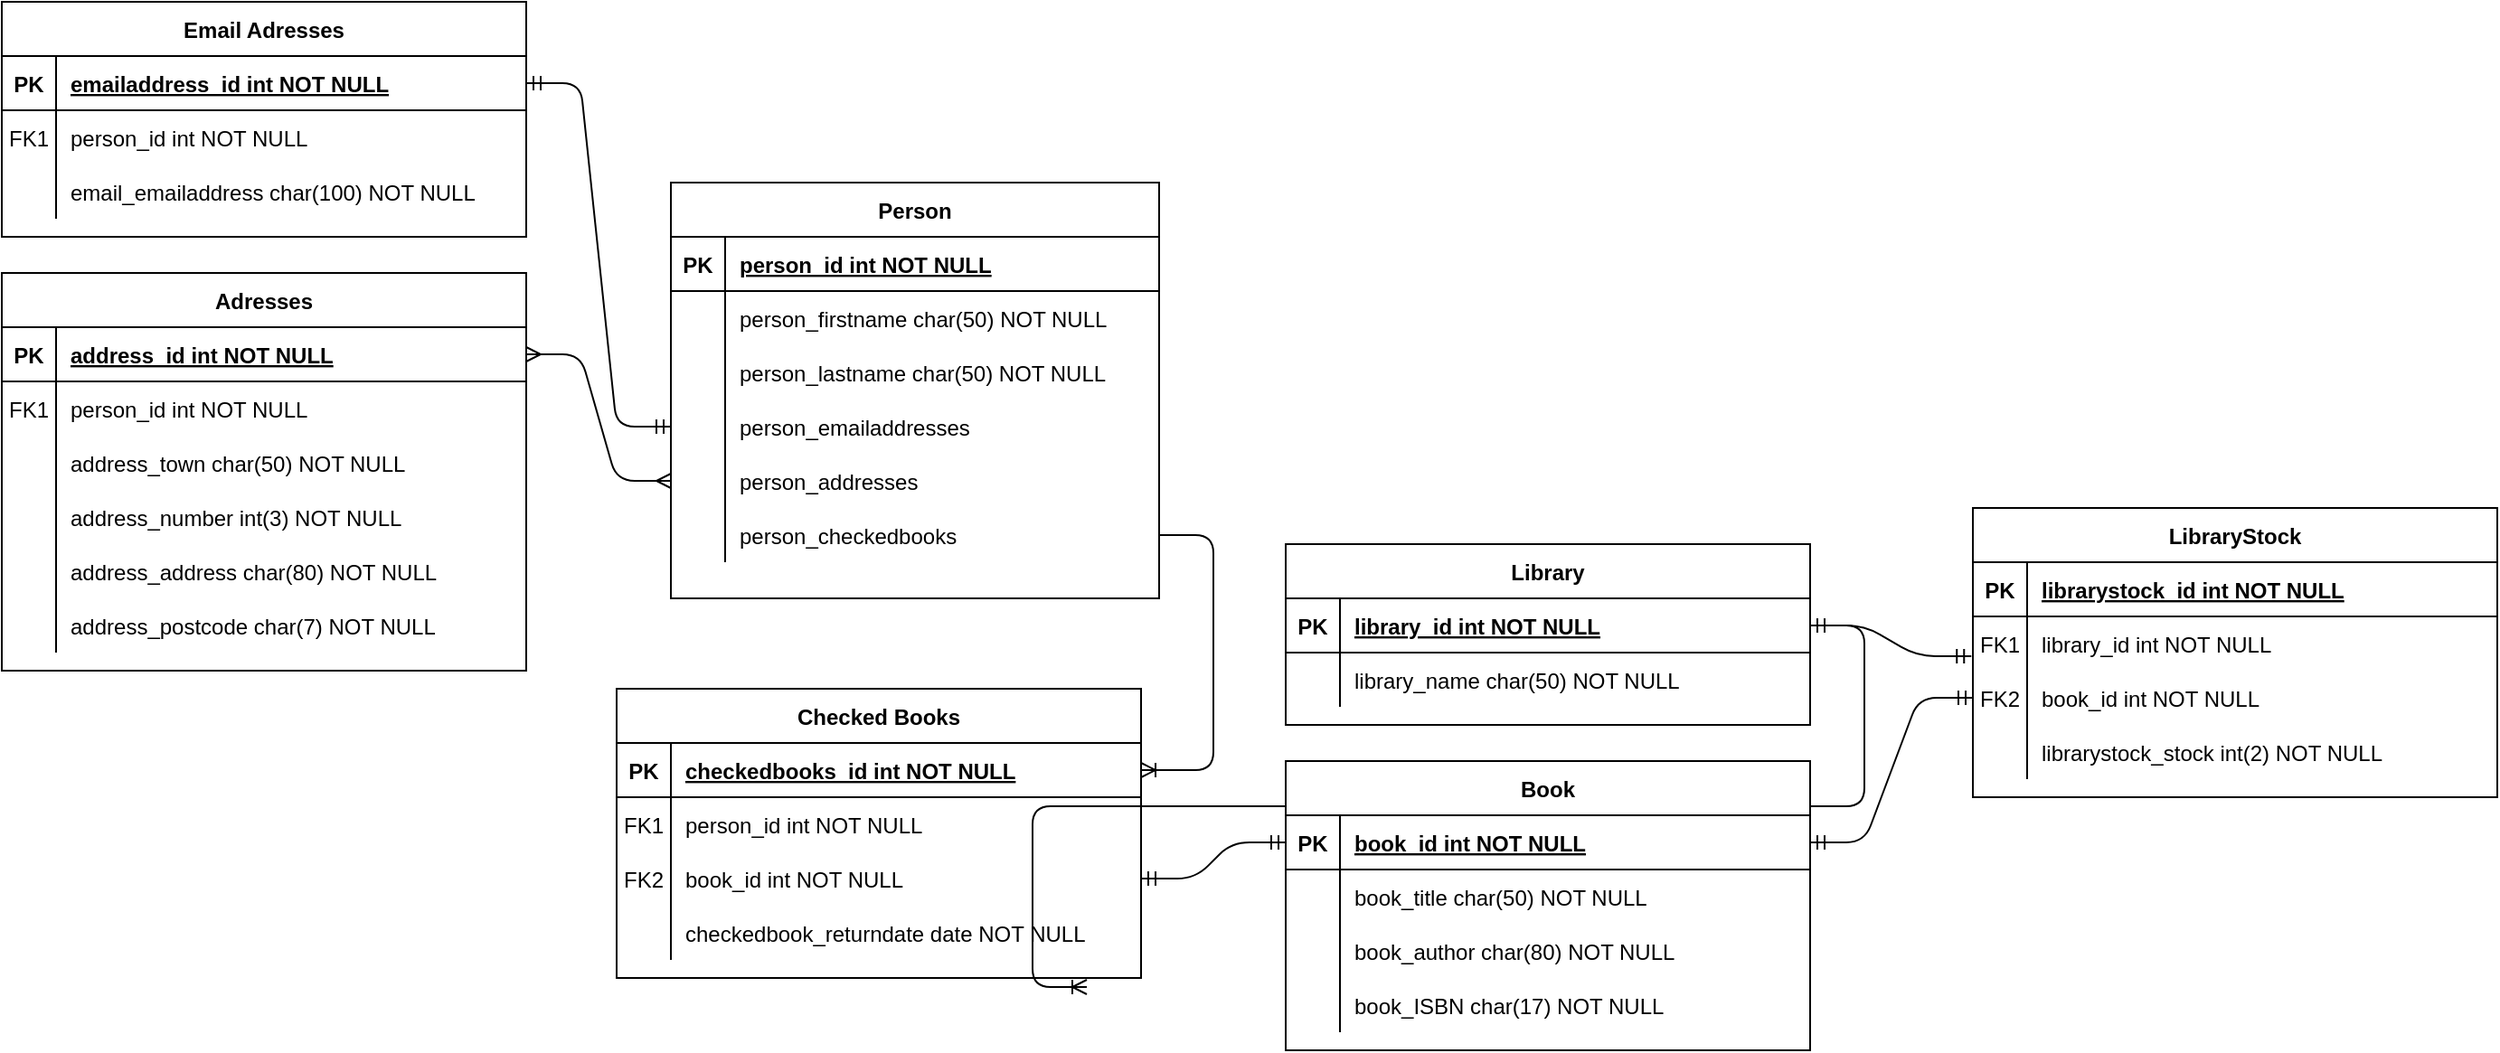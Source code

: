 <mxfile version="13.9.2" type="device"><diagram id="R2lEEEUBdFMjLlhIrx00" name="Page-1"><mxGraphModel dx="2272" dy="831" grid="1" gridSize="10" guides="1" tooltips="1" connect="1" arrows="1" fold="1" page="1" pageScale="1" pageWidth="850" pageHeight="1100" math="0" shadow="0" extFonts="Permanent Marker^https://fonts.googleapis.com/css?family=Permanent+Marker"><root><mxCell id="0"/><mxCell id="1" parent="0"/><mxCell id="V77MyFMNHA9s0y1RcNdX-109" value="" style="edgeStyle=entityRelationEdgeStyle;fontSize=12;html=1;endArrow=ERoneToMany;targetPerimeterSpacing=0;strokeWidth=1;jumpSize=6;rounded=1;sketch=0;exitX=1;exitY=0.5;exitDx=0;exitDy=0;" edge="1" parent="1" source="C-vyLk0tnHw3VtMMgP7b-3" target="V77MyFMNHA9s0y1RcNdX-91"><mxGeometry width="100" height="100" relative="1" as="geometry"><mxPoint x="410" y="270" as="sourcePoint"/><mxPoint x="350" y="565" as="targetPoint"/></mxGeometry></mxCell><mxCell id="C-vyLk0tnHw3VtMMgP7b-2" value="Library" style="shape=table;startSize=30;container=1;collapsible=1;childLayout=tableLayout;fixedRows=1;rowLines=0;fontStyle=1;align=center;resizeLast=1;" parent="1" vertex="1"><mxGeometry x="460" y="320" width="290" height="100" as="geometry"/></mxCell><mxCell id="C-vyLk0tnHw3VtMMgP7b-3" value="" style="shape=partialRectangle;collapsible=0;dropTarget=0;pointerEvents=0;fillColor=none;points=[[0,0.5],[1,0.5]];portConstraint=eastwest;top=0;left=0;right=0;bottom=1;" parent="C-vyLk0tnHw3VtMMgP7b-2" vertex="1"><mxGeometry y="30" width="290" height="30" as="geometry"/></mxCell><mxCell id="C-vyLk0tnHw3VtMMgP7b-4" value="PK" style="shape=partialRectangle;overflow=hidden;connectable=0;fillColor=none;top=0;left=0;bottom=0;right=0;fontStyle=1;" parent="C-vyLk0tnHw3VtMMgP7b-3" vertex="1"><mxGeometry width="30" height="30" as="geometry"/></mxCell><mxCell id="C-vyLk0tnHw3VtMMgP7b-5" value="library_id int NOT NULL " style="shape=partialRectangle;overflow=hidden;connectable=0;fillColor=none;top=0;left=0;bottom=0;right=0;align=left;spacingLeft=6;fontStyle=5;" parent="C-vyLk0tnHw3VtMMgP7b-3" vertex="1"><mxGeometry x="30" width="260" height="30" as="geometry"/></mxCell><mxCell id="C-vyLk0tnHw3VtMMgP7b-6" value="" style="shape=partialRectangle;collapsible=0;dropTarget=0;pointerEvents=0;fillColor=none;points=[[0,0.5],[1,0.5]];portConstraint=eastwest;top=0;left=0;right=0;bottom=0;" parent="C-vyLk0tnHw3VtMMgP7b-2" vertex="1"><mxGeometry y="60" width="290" height="30" as="geometry"/></mxCell><mxCell id="C-vyLk0tnHw3VtMMgP7b-7" value="" style="shape=partialRectangle;overflow=hidden;connectable=0;fillColor=none;top=0;left=0;bottom=0;right=0;" parent="C-vyLk0tnHw3VtMMgP7b-6" vertex="1"><mxGeometry width="30" height="30" as="geometry"/></mxCell><mxCell id="C-vyLk0tnHw3VtMMgP7b-8" value="library_name char(50) NOT NULL" style="shape=partialRectangle;overflow=hidden;connectable=0;fillColor=none;top=0;left=0;bottom=0;right=0;align=left;spacingLeft=6;" parent="C-vyLk0tnHw3VtMMgP7b-6" vertex="1"><mxGeometry x="30" width="260" height="30" as="geometry"/></mxCell><mxCell id="C-vyLk0tnHw3VtMMgP7b-13" value="Checked Books" style="shape=table;startSize=30;container=1;collapsible=1;childLayout=tableLayout;fixedRows=1;rowLines=0;fontStyle=1;align=center;resizeLast=1;" parent="1" vertex="1"><mxGeometry x="90" y="400" width="290" height="160" as="geometry"/></mxCell><mxCell id="C-vyLk0tnHw3VtMMgP7b-14" value="" style="shape=partialRectangle;collapsible=0;dropTarget=0;pointerEvents=0;fillColor=none;points=[[0,0.5],[1,0.5]];portConstraint=eastwest;top=0;left=0;right=0;bottom=1;" parent="C-vyLk0tnHw3VtMMgP7b-13" vertex="1"><mxGeometry y="30" width="290" height="30" as="geometry"/></mxCell><mxCell id="C-vyLk0tnHw3VtMMgP7b-15" value="PK" style="shape=partialRectangle;overflow=hidden;connectable=0;fillColor=none;top=0;left=0;bottom=0;right=0;fontStyle=1;" parent="C-vyLk0tnHw3VtMMgP7b-14" vertex="1"><mxGeometry width="30" height="30" as="geometry"/></mxCell><mxCell id="C-vyLk0tnHw3VtMMgP7b-16" value="checkedbooks_id int NOT NULL " style="shape=partialRectangle;overflow=hidden;connectable=0;fillColor=none;top=0;left=0;bottom=0;right=0;align=left;spacingLeft=6;fontStyle=5;" parent="C-vyLk0tnHw3VtMMgP7b-14" vertex="1"><mxGeometry x="30" width="260" height="30" as="geometry"/></mxCell><mxCell id="C-vyLk0tnHw3VtMMgP7b-17" value="" style="shape=partialRectangle;collapsible=0;dropTarget=0;pointerEvents=0;fillColor=none;points=[[0,0.5],[1,0.5]];portConstraint=eastwest;top=0;left=0;right=0;bottom=0;" parent="C-vyLk0tnHw3VtMMgP7b-13" vertex="1"><mxGeometry y="60" width="290" height="30" as="geometry"/></mxCell><mxCell id="C-vyLk0tnHw3VtMMgP7b-18" value="FK1" style="shape=partialRectangle;overflow=hidden;connectable=0;fillColor=none;top=0;left=0;bottom=0;right=0;" parent="C-vyLk0tnHw3VtMMgP7b-17" vertex="1"><mxGeometry width="30" height="30" as="geometry"/></mxCell><mxCell id="C-vyLk0tnHw3VtMMgP7b-19" value="person_id int NOT NULL" style="shape=partialRectangle;overflow=hidden;connectable=0;fillColor=none;top=0;left=0;bottom=0;right=0;align=left;spacingLeft=6;" parent="C-vyLk0tnHw3VtMMgP7b-17" vertex="1"><mxGeometry x="30" width="260" height="30" as="geometry"/></mxCell><mxCell id="V77MyFMNHA9s0y1RcNdX-110" style="shape=partialRectangle;collapsible=0;dropTarget=0;pointerEvents=0;fillColor=none;points=[[0,0.5],[1,0.5]];portConstraint=eastwest;top=0;left=0;right=0;bottom=0;" vertex="1" parent="C-vyLk0tnHw3VtMMgP7b-13"><mxGeometry y="90" width="290" height="30" as="geometry"/></mxCell><mxCell id="V77MyFMNHA9s0y1RcNdX-111" value="FK2" style="shape=partialRectangle;overflow=hidden;connectable=0;fillColor=none;top=0;left=0;bottom=0;right=0;" vertex="1" parent="V77MyFMNHA9s0y1RcNdX-110"><mxGeometry width="30" height="30" as="geometry"/></mxCell><mxCell id="V77MyFMNHA9s0y1RcNdX-112" value="book_id int NOT NULL" style="shape=partialRectangle;overflow=hidden;connectable=0;fillColor=none;top=0;left=0;bottom=0;right=0;align=left;spacingLeft=6;" vertex="1" parent="V77MyFMNHA9s0y1RcNdX-110"><mxGeometry x="30" width="260" height="30" as="geometry"/></mxCell><mxCell id="V77MyFMNHA9s0y1RcNdX-113" style="shape=partialRectangle;collapsible=0;dropTarget=0;pointerEvents=0;fillColor=none;points=[[0,0.5],[1,0.5]];portConstraint=eastwest;top=0;left=0;right=0;bottom=0;" vertex="1" parent="C-vyLk0tnHw3VtMMgP7b-13"><mxGeometry y="120" width="290" height="30" as="geometry"/></mxCell><mxCell id="V77MyFMNHA9s0y1RcNdX-114" style="shape=partialRectangle;overflow=hidden;connectable=0;fillColor=none;top=0;left=0;bottom=0;right=0;" vertex="1" parent="V77MyFMNHA9s0y1RcNdX-113"><mxGeometry width="30" height="30" as="geometry"/></mxCell><mxCell id="V77MyFMNHA9s0y1RcNdX-115" value="checkedbook_returndate date NOT NULL" style="shape=partialRectangle;overflow=hidden;connectable=0;fillColor=none;top=0;left=0;bottom=0;right=0;align=left;spacingLeft=6;" vertex="1" parent="V77MyFMNHA9s0y1RcNdX-113"><mxGeometry x="30" width="260" height="30" as="geometry"/></mxCell><mxCell id="C-vyLk0tnHw3VtMMgP7b-23" value="Person" style="shape=table;startSize=30;container=1;collapsible=1;childLayout=tableLayout;fixedRows=1;rowLines=0;fontStyle=1;align=center;resizeLast=1;" parent="1" vertex="1"><mxGeometry x="120" y="120" width="270" height="230" as="geometry"/></mxCell><mxCell id="C-vyLk0tnHw3VtMMgP7b-24" value="" style="shape=partialRectangle;collapsible=0;dropTarget=0;pointerEvents=0;fillColor=none;points=[[0,0.5],[1,0.5]];portConstraint=eastwest;top=0;left=0;right=0;bottom=1;" parent="C-vyLk0tnHw3VtMMgP7b-23" vertex="1"><mxGeometry y="30" width="270" height="30" as="geometry"/></mxCell><mxCell id="C-vyLk0tnHw3VtMMgP7b-25" value="PK" style="shape=partialRectangle;overflow=hidden;connectable=0;fillColor=none;top=0;left=0;bottom=0;right=0;fontStyle=1;" parent="C-vyLk0tnHw3VtMMgP7b-24" vertex="1"><mxGeometry width="30" height="30" as="geometry"/></mxCell><mxCell id="C-vyLk0tnHw3VtMMgP7b-26" value="person_id int NOT NULL " style="shape=partialRectangle;overflow=hidden;connectable=0;fillColor=none;top=0;left=0;bottom=0;right=0;align=left;spacingLeft=6;fontStyle=5;" parent="C-vyLk0tnHw3VtMMgP7b-24" vertex="1"><mxGeometry x="30" width="240" height="30" as="geometry"/></mxCell><mxCell id="C-vyLk0tnHw3VtMMgP7b-27" value="" style="shape=partialRectangle;collapsible=0;dropTarget=0;pointerEvents=0;fillColor=none;points=[[0,0.5],[1,0.5]];portConstraint=eastwest;top=0;left=0;right=0;bottom=0;" parent="C-vyLk0tnHw3VtMMgP7b-23" vertex="1"><mxGeometry y="60" width="270" height="30" as="geometry"/></mxCell><mxCell id="C-vyLk0tnHw3VtMMgP7b-28" value="" style="shape=partialRectangle;overflow=hidden;connectable=0;fillColor=none;top=0;left=0;bottom=0;right=0;" parent="C-vyLk0tnHw3VtMMgP7b-27" vertex="1"><mxGeometry width="30" height="30" as="geometry"/></mxCell><mxCell id="C-vyLk0tnHw3VtMMgP7b-29" value="person_firstname char(50) NOT NULL" style="shape=partialRectangle;overflow=hidden;connectable=0;fillColor=none;top=0;left=0;bottom=0;right=0;align=left;spacingLeft=6;" parent="C-vyLk0tnHw3VtMMgP7b-27" vertex="1"><mxGeometry x="30" width="240" height="30" as="geometry"/></mxCell><mxCell id="V77MyFMNHA9s0y1RcNdX-26" style="shape=partialRectangle;collapsible=0;dropTarget=0;pointerEvents=0;fillColor=none;points=[[0,0.5],[1,0.5]];portConstraint=eastwest;top=0;left=0;right=0;bottom=0;" vertex="1" parent="C-vyLk0tnHw3VtMMgP7b-23"><mxGeometry y="90" width="270" height="30" as="geometry"/></mxCell><mxCell id="V77MyFMNHA9s0y1RcNdX-27" style="shape=partialRectangle;overflow=hidden;connectable=0;fillColor=none;top=0;left=0;bottom=0;right=0;" vertex="1" parent="V77MyFMNHA9s0y1RcNdX-26"><mxGeometry width="30" height="30" as="geometry"/></mxCell><mxCell id="V77MyFMNHA9s0y1RcNdX-28" value="person_lastname char(50) NOT NULL" style="shape=partialRectangle;overflow=hidden;connectable=0;fillColor=none;top=0;left=0;bottom=0;right=0;align=left;spacingLeft=6;" vertex="1" parent="V77MyFMNHA9s0y1RcNdX-26"><mxGeometry x="30" width="240" height="30" as="geometry"/></mxCell><mxCell id="V77MyFMNHA9s0y1RcNdX-29" style="shape=partialRectangle;collapsible=0;dropTarget=0;pointerEvents=0;fillColor=none;points=[[0,0.5],[1,0.5]];portConstraint=eastwest;top=0;left=0;right=0;bottom=0;" vertex="1" parent="C-vyLk0tnHw3VtMMgP7b-23"><mxGeometry y="120" width="270" height="30" as="geometry"/></mxCell><mxCell id="V77MyFMNHA9s0y1RcNdX-30" value="" style="shape=partialRectangle;overflow=hidden;connectable=0;fillColor=none;top=0;left=0;bottom=0;right=0;" vertex="1" parent="V77MyFMNHA9s0y1RcNdX-29"><mxGeometry width="30" height="30" as="geometry"/></mxCell><mxCell id="V77MyFMNHA9s0y1RcNdX-31" value="person_emailaddresses" style="shape=partialRectangle;overflow=hidden;connectable=0;fillColor=none;top=0;left=0;bottom=0;right=0;align=left;spacingLeft=6;" vertex="1" parent="V77MyFMNHA9s0y1RcNdX-29"><mxGeometry x="30" width="240" height="30" as="geometry"/></mxCell><mxCell id="V77MyFMNHA9s0y1RcNdX-32" style="shape=partialRectangle;collapsible=0;dropTarget=0;pointerEvents=0;fillColor=none;points=[[0,0.5],[1,0.5]];portConstraint=eastwest;top=0;left=0;right=0;bottom=0;" vertex="1" parent="C-vyLk0tnHw3VtMMgP7b-23"><mxGeometry y="150" width="270" height="30" as="geometry"/></mxCell><mxCell id="V77MyFMNHA9s0y1RcNdX-33" value="" style="shape=partialRectangle;overflow=hidden;connectable=0;fillColor=none;top=0;left=0;bottom=0;right=0;" vertex="1" parent="V77MyFMNHA9s0y1RcNdX-32"><mxGeometry width="30" height="30" as="geometry"/></mxCell><mxCell id="V77MyFMNHA9s0y1RcNdX-34" value="person_addresses" style="shape=partialRectangle;overflow=hidden;connectable=0;fillColor=none;top=0;left=0;bottom=0;right=0;align=left;spacingLeft=6;" vertex="1" parent="V77MyFMNHA9s0y1RcNdX-32"><mxGeometry x="30" width="240" height="30" as="geometry"/></mxCell><mxCell id="V77MyFMNHA9s0y1RcNdX-35" style="shape=partialRectangle;collapsible=0;dropTarget=0;pointerEvents=0;fillColor=none;points=[[0,0.5],[1,0.5]];portConstraint=eastwest;top=0;left=0;right=0;bottom=0;" vertex="1" parent="C-vyLk0tnHw3VtMMgP7b-23"><mxGeometry y="180" width="270" height="30" as="geometry"/></mxCell><mxCell id="V77MyFMNHA9s0y1RcNdX-36" value="" style="shape=partialRectangle;overflow=hidden;connectable=0;fillColor=none;top=0;left=0;bottom=0;right=0;" vertex="1" parent="V77MyFMNHA9s0y1RcNdX-35"><mxGeometry width="30" height="30" as="geometry"/></mxCell><mxCell id="V77MyFMNHA9s0y1RcNdX-37" value="person_checkedbooks" style="shape=partialRectangle;overflow=hidden;connectable=0;fillColor=none;top=0;left=0;bottom=0;right=0;align=left;spacingLeft=6;" vertex="1" parent="V77MyFMNHA9s0y1RcNdX-35"><mxGeometry x="30" width="240" height="30" as="geometry"/></mxCell><mxCell id="V77MyFMNHA9s0y1RcNdX-38" value="Email Adresses" style="shape=table;startSize=30;container=1;collapsible=1;childLayout=tableLayout;fixedRows=1;rowLines=0;fontStyle=1;align=center;resizeLast=1;" vertex="1" parent="1"><mxGeometry x="-250" y="20" width="290" height="130" as="geometry"/></mxCell><mxCell id="V77MyFMNHA9s0y1RcNdX-39" value="" style="shape=partialRectangle;collapsible=0;dropTarget=0;pointerEvents=0;fillColor=none;points=[[0,0.5],[1,0.5]];portConstraint=eastwest;top=0;left=0;right=0;bottom=1;" vertex="1" parent="V77MyFMNHA9s0y1RcNdX-38"><mxGeometry y="30" width="290" height="30" as="geometry"/></mxCell><mxCell id="V77MyFMNHA9s0y1RcNdX-40" value="PK" style="shape=partialRectangle;overflow=hidden;connectable=0;fillColor=none;top=0;left=0;bottom=0;right=0;fontStyle=1;" vertex="1" parent="V77MyFMNHA9s0y1RcNdX-39"><mxGeometry width="30" height="30" as="geometry"/></mxCell><mxCell id="V77MyFMNHA9s0y1RcNdX-41" value="emailaddress_id int NOT NULL" style="shape=partialRectangle;overflow=hidden;connectable=0;fillColor=none;top=0;left=0;bottom=0;right=0;align=left;spacingLeft=6;fontStyle=5;" vertex="1" parent="V77MyFMNHA9s0y1RcNdX-39"><mxGeometry x="30" width="260" height="30" as="geometry"/></mxCell><mxCell id="V77MyFMNHA9s0y1RcNdX-42" value="" style="shape=partialRectangle;collapsible=0;dropTarget=0;pointerEvents=0;fillColor=none;points=[[0,0.5],[1,0.5]];portConstraint=eastwest;top=0;left=0;right=0;bottom=0;" vertex="1" parent="V77MyFMNHA9s0y1RcNdX-38"><mxGeometry y="60" width="290" height="30" as="geometry"/></mxCell><mxCell id="V77MyFMNHA9s0y1RcNdX-43" value="FK1" style="shape=partialRectangle;overflow=hidden;connectable=0;fillColor=none;top=0;left=0;bottom=0;right=0;" vertex="1" parent="V77MyFMNHA9s0y1RcNdX-42"><mxGeometry width="30" height="30" as="geometry"/></mxCell><mxCell id="V77MyFMNHA9s0y1RcNdX-44" value="person_id int NOT NULL" style="shape=partialRectangle;overflow=hidden;connectable=0;fillColor=none;top=0;left=0;bottom=0;right=0;align=left;spacingLeft=6;" vertex="1" parent="V77MyFMNHA9s0y1RcNdX-42"><mxGeometry x="30" width="260" height="30" as="geometry"/></mxCell><mxCell id="V77MyFMNHA9s0y1RcNdX-45" value="" style="shape=partialRectangle;collapsible=0;dropTarget=0;pointerEvents=0;fillColor=none;points=[[0,0.5],[1,0.5]];portConstraint=eastwest;top=0;left=0;right=0;bottom=0;" vertex="1" parent="V77MyFMNHA9s0y1RcNdX-38"><mxGeometry y="90" width="290" height="30" as="geometry"/></mxCell><mxCell id="V77MyFMNHA9s0y1RcNdX-46" value="" style="shape=partialRectangle;overflow=hidden;connectable=0;fillColor=none;top=0;left=0;bottom=0;right=0;" vertex="1" parent="V77MyFMNHA9s0y1RcNdX-45"><mxGeometry width="30" height="30" as="geometry"/></mxCell><mxCell id="V77MyFMNHA9s0y1RcNdX-47" value="email_emailaddress char(100) NOT NULL" style="shape=partialRectangle;overflow=hidden;connectable=0;fillColor=none;top=0;left=0;bottom=0;right=0;align=left;spacingLeft=6;" vertex="1" parent="V77MyFMNHA9s0y1RcNdX-45"><mxGeometry x="30" width="260" height="30" as="geometry"/></mxCell><mxCell id="V77MyFMNHA9s0y1RcNdX-54" value="Adresses" style="shape=table;startSize=30;container=1;collapsible=1;childLayout=tableLayout;fixedRows=1;rowLines=0;fontStyle=1;align=center;resizeLast=1;" vertex="1" parent="1"><mxGeometry x="-250" y="170" width="290" height="220" as="geometry"/></mxCell><mxCell id="V77MyFMNHA9s0y1RcNdX-55" value="" style="shape=partialRectangle;collapsible=0;dropTarget=0;pointerEvents=0;fillColor=none;points=[[0,0.5],[1,0.5]];portConstraint=eastwest;top=0;left=0;right=0;bottom=1;" vertex="1" parent="V77MyFMNHA9s0y1RcNdX-54"><mxGeometry y="30" width="290" height="30" as="geometry"/></mxCell><mxCell id="V77MyFMNHA9s0y1RcNdX-56" value="PK" style="shape=partialRectangle;overflow=hidden;connectable=0;fillColor=none;top=0;left=0;bottom=0;right=0;fontStyle=1;" vertex="1" parent="V77MyFMNHA9s0y1RcNdX-55"><mxGeometry width="30" height="30" as="geometry"/></mxCell><mxCell id="V77MyFMNHA9s0y1RcNdX-57" value="address_id int NOT NULL" style="shape=partialRectangle;overflow=hidden;connectable=0;fillColor=none;top=0;left=0;bottom=0;right=0;align=left;spacingLeft=6;fontStyle=5;" vertex="1" parent="V77MyFMNHA9s0y1RcNdX-55"><mxGeometry x="30" width="260" height="30" as="geometry"/></mxCell><mxCell id="V77MyFMNHA9s0y1RcNdX-58" value="" style="shape=partialRectangle;collapsible=0;dropTarget=0;pointerEvents=0;fillColor=none;points=[[0,0.5],[1,0.5]];portConstraint=eastwest;top=0;left=0;right=0;bottom=0;" vertex="1" parent="V77MyFMNHA9s0y1RcNdX-54"><mxGeometry y="60" width="290" height="30" as="geometry"/></mxCell><mxCell id="V77MyFMNHA9s0y1RcNdX-59" value="FK1" style="shape=partialRectangle;overflow=hidden;connectable=0;fillColor=none;top=0;left=0;bottom=0;right=0;" vertex="1" parent="V77MyFMNHA9s0y1RcNdX-58"><mxGeometry width="30" height="30" as="geometry"/></mxCell><mxCell id="V77MyFMNHA9s0y1RcNdX-60" value="person_id int NOT NULL" style="shape=partialRectangle;overflow=hidden;connectable=0;fillColor=none;top=0;left=0;bottom=0;right=0;align=left;spacingLeft=6;" vertex="1" parent="V77MyFMNHA9s0y1RcNdX-58"><mxGeometry x="30" width="260" height="30" as="geometry"/></mxCell><mxCell id="V77MyFMNHA9s0y1RcNdX-61" value="" style="shape=partialRectangle;collapsible=0;dropTarget=0;pointerEvents=0;fillColor=none;points=[[0,0.5],[1,0.5]];portConstraint=eastwest;top=0;left=0;right=0;bottom=0;" vertex="1" parent="V77MyFMNHA9s0y1RcNdX-54"><mxGeometry y="90" width="290" height="30" as="geometry"/></mxCell><mxCell id="V77MyFMNHA9s0y1RcNdX-62" value="" style="shape=partialRectangle;overflow=hidden;connectable=0;fillColor=none;top=0;left=0;bottom=0;right=0;" vertex="1" parent="V77MyFMNHA9s0y1RcNdX-61"><mxGeometry width="30" height="30" as="geometry"/></mxCell><mxCell id="V77MyFMNHA9s0y1RcNdX-63" value="address_town char(50) NOT NULL" style="shape=partialRectangle;overflow=hidden;connectable=0;fillColor=none;top=0;left=0;bottom=0;right=0;align=left;spacingLeft=6;" vertex="1" parent="V77MyFMNHA9s0y1RcNdX-61"><mxGeometry x="30" width="260" height="30" as="geometry"/></mxCell><mxCell id="V77MyFMNHA9s0y1RcNdX-64" style="shape=partialRectangle;collapsible=0;dropTarget=0;pointerEvents=0;fillColor=none;points=[[0,0.5],[1,0.5]];portConstraint=eastwest;top=0;left=0;right=0;bottom=0;" vertex="1" parent="V77MyFMNHA9s0y1RcNdX-54"><mxGeometry y="120" width="290" height="30" as="geometry"/></mxCell><mxCell id="V77MyFMNHA9s0y1RcNdX-65" style="shape=partialRectangle;overflow=hidden;connectable=0;fillColor=none;top=0;left=0;bottom=0;right=0;" vertex="1" parent="V77MyFMNHA9s0y1RcNdX-64"><mxGeometry width="30" height="30" as="geometry"/></mxCell><mxCell id="V77MyFMNHA9s0y1RcNdX-66" value="address_number int(3) NOT NULL" style="shape=partialRectangle;overflow=hidden;connectable=0;fillColor=none;top=0;left=0;bottom=0;right=0;align=left;spacingLeft=6;" vertex="1" parent="V77MyFMNHA9s0y1RcNdX-64"><mxGeometry x="30" width="260" height="30" as="geometry"/></mxCell><mxCell id="V77MyFMNHA9s0y1RcNdX-67" style="shape=partialRectangle;collapsible=0;dropTarget=0;pointerEvents=0;fillColor=none;points=[[0,0.5],[1,0.5]];portConstraint=eastwest;top=0;left=0;right=0;bottom=0;" vertex="1" parent="V77MyFMNHA9s0y1RcNdX-54"><mxGeometry y="150" width="290" height="30" as="geometry"/></mxCell><mxCell id="V77MyFMNHA9s0y1RcNdX-68" style="shape=partialRectangle;overflow=hidden;connectable=0;fillColor=none;top=0;left=0;bottom=0;right=0;" vertex="1" parent="V77MyFMNHA9s0y1RcNdX-67"><mxGeometry width="30" height="30" as="geometry"/></mxCell><mxCell id="V77MyFMNHA9s0y1RcNdX-69" value="address_address char(80) NOT NULL" style="shape=partialRectangle;overflow=hidden;connectable=0;fillColor=none;top=0;left=0;bottom=0;right=0;align=left;spacingLeft=6;" vertex="1" parent="V77MyFMNHA9s0y1RcNdX-67"><mxGeometry x="30" width="260" height="30" as="geometry"/></mxCell><mxCell id="V77MyFMNHA9s0y1RcNdX-70" style="shape=partialRectangle;collapsible=0;dropTarget=0;pointerEvents=0;fillColor=none;points=[[0,0.5],[1,0.5]];portConstraint=eastwest;top=0;left=0;right=0;bottom=0;" vertex="1" parent="V77MyFMNHA9s0y1RcNdX-54"><mxGeometry y="180" width="290" height="30" as="geometry"/></mxCell><mxCell id="V77MyFMNHA9s0y1RcNdX-71" style="shape=partialRectangle;overflow=hidden;connectable=0;fillColor=none;top=0;left=0;bottom=0;right=0;" vertex="1" parent="V77MyFMNHA9s0y1RcNdX-70"><mxGeometry width="30" height="30" as="geometry"/></mxCell><mxCell id="V77MyFMNHA9s0y1RcNdX-72" value="address_postcode char(7) NOT NULL" style="shape=partialRectangle;overflow=hidden;connectable=0;fillColor=none;top=0;left=0;bottom=0;right=0;align=left;spacingLeft=6;" vertex="1" parent="V77MyFMNHA9s0y1RcNdX-70"><mxGeometry x="30" width="260" height="30" as="geometry"/></mxCell><mxCell id="V77MyFMNHA9s0y1RcNdX-84" value="" style="edgeStyle=entityRelationEdgeStyle;fontSize=12;html=1;endArrow=ERoneToMany;" edge="1" parent="1" source="V77MyFMNHA9s0y1RcNdX-35" target="C-vyLk0tnHw3VtMMgP7b-14"><mxGeometry width="100" height="100" relative="1" as="geometry"><mxPoint x="90" y="470" as="sourcePoint"/><mxPoint x="380" y="445" as="targetPoint"/></mxGeometry></mxCell><mxCell id="V77MyFMNHA9s0y1RcNdX-85" value="" style="edgeStyle=entityRelationEdgeStyle;fontSize=12;html=1;endArrow=ERmandOne;startArrow=ERmandOne;entryX=0;entryY=0.5;entryDx=0;entryDy=0;exitX=1;exitY=0.5;exitDx=0;exitDy=0;" edge="1" parent="1" source="V77MyFMNHA9s0y1RcNdX-39" target="V77MyFMNHA9s0y1RcNdX-29"><mxGeometry width="100" height="100" relative="1" as="geometry"><mxPoint x="90" y="440" as="sourcePoint"/><mxPoint x="190" y="340" as="targetPoint"/></mxGeometry></mxCell><mxCell id="V77MyFMNHA9s0y1RcNdX-86" value="" style="edgeStyle=entityRelationEdgeStyle;fontSize=12;html=1;endArrow=ERmany;startArrow=ERmany;entryX=0;entryY=0.5;entryDx=0;entryDy=0;exitX=1;exitY=0.5;exitDx=0;exitDy=0;" edge="1" parent="1" source="V77MyFMNHA9s0y1RcNdX-55" target="V77MyFMNHA9s0y1RcNdX-32"><mxGeometry width="100" height="100" relative="1" as="geometry"><mxPoint x="90" y="440" as="sourcePoint"/><mxPoint x="190" y="340" as="targetPoint"/></mxGeometry></mxCell><mxCell id="V77MyFMNHA9s0y1RcNdX-116" value="" style="edgeStyle=entityRelationEdgeStyle;fontSize=12;html=1;endArrow=ERmandOne;startArrow=ERmandOne;strokeWidth=1;entryX=0;entryY=0.5;entryDx=0;entryDy=0;exitX=1;exitY=0.5;exitDx=0;exitDy=0;" edge="1" parent="1" source="V77MyFMNHA9s0y1RcNdX-110" target="V77MyFMNHA9s0y1RcNdX-142"><mxGeometry width="100" height="100" relative="1" as="geometry"><mxPoint x="260" y="460" as="sourcePoint"/><mxPoint x="470" y="475" as="targetPoint"/></mxGeometry></mxCell><mxCell id="V77MyFMNHA9s0y1RcNdX-117" value="LibraryStock" style="shape=table;startSize=30;container=1;collapsible=1;childLayout=tableLayout;fixedRows=1;rowLines=0;fontStyle=1;align=center;resizeLast=1;" vertex="1" parent="1"><mxGeometry x="840" y="300" width="290" height="160" as="geometry"/></mxCell><mxCell id="V77MyFMNHA9s0y1RcNdX-118" value="" style="shape=partialRectangle;collapsible=0;dropTarget=0;pointerEvents=0;fillColor=none;points=[[0,0.5],[1,0.5]];portConstraint=eastwest;top=0;left=0;right=0;bottom=1;" vertex="1" parent="V77MyFMNHA9s0y1RcNdX-117"><mxGeometry y="30" width="290" height="30" as="geometry"/></mxCell><mxCell id="V77MyFMNHA9s0y1RcNdX-119" value="PK" style="shape=partialRectangle;overflow=hidden;connectable=0;fillColor=none;top=0;left=0;bottom=0;right=0;fontStyle=1;" vertex="1" parent="V77MyFMNHA9s0y1RcNdX-118"><mxGeometry width="30" height="30" as="geometry"/></mxCell><mxCell id="V77MyFMNHA9s0y1RcNdX-120" value="librarystock_id int NOT NULL " style="shape=partialRectangle;overflow=hidden;connectable=0;fillColor=none;top=0;left=0;bottom=0;right=0;align=left;spacingLeft=6;fontStyle=5;" vertex="1" parent="V77MyFMNHA9s0y1RcNdX-118"><mxGeometry x="30" width="260" height="30" as="geometry"/></mxCell><mxCell id="V77MyFMNHA9s0y1RcNdX-121" value="" style="shape=partialRectangle;collapsible=0;dropTarget=0;pointerEvents=0;fillColor=none;points=[[0,0.5],[1,0.5]];portConstraint=eastwest;top=0;left=0;right=0;bottom=0;" vertex="1" parent="V77MyFMNHA9s0y1RcNdX-117"><mxGeometry y="60" width="290" height="30" as="geometry"/></mxCell><mxCell id="V77MyFMNHA9s0y1RcNdX-122" value="FK1" style="shape=partialRectangle;overflow=hidden;connectable=0;fillColor=none;top=0;left=0;bottom=0;right=0;" vertex="1" parent="V77MyFMNHA9s0y1RcNdX-121"><mxGeometry width="30" height="30" as="geometry"/></mxCell><mxCell id="V77MyFMNHA9s0y1RcNdX-123" value="library_id int NOT NULL" style="shape=partialRectangle;overflow=hidden;connectable=0;fillColor=none;top=0;left=0;bottom=0;right=0;align=left;spacingLeft=6;" vertex="1" parent="V77MyFMNHA9s0y1RcNdX-121"><mxGeometry x="30" width="260" height="30" as="geometry"/></mxCell><mxCell id="V77MyFMNHA9s0y1RcNdX-124" value="" style="shape=partialRectangle;collapsible=0;dropTarget=0;pointerEvents=0;fillColor=none;points=[[0,0.5],[1,0.5]];portConstraint=eastwest;top=0;left=0;right=0;bottom=0;" vertex="1" parent="V77MyFMNHA9s0y1RcNdX-117"><mxGeometry y="90" width="290" height="30" as="geometry"/></mxCell><mxCell id="V77MyFMNHA9s0y1RcNdX-125" value="FK2" style="shape=partialRectangle;overflow=hidden;connectable=0;fillColor=none;top=0;left=0;bottom=0;right=0;" vertex="1" parent="V77MyFMNHA9s0y1RcNdX-124"><mxGeometry width="30" height="30" as="geometry"/></mxCell><mxCell id="V77MyFMNHA9s0y1RcNdX-126" value="book_id int NOT NULL" style="shape=partialRectangle;overflow=hidden;connectable=0;fillColor=none;top=0;left=0;bottom=0;right=0;align=left;spacingLeft=6;" vertex="1" parent="V77MyFMNHA9s0y1RcNdX-124"><mxGeometry x="30" width="260" height="30" as="geometry"/></mxCell><mxCell id="V77MyFMNHA9s0y1RcNdX-127" style="shape=partialRectangle;collapsible=0;dropTarget=0;pointerEvents=0;fillColor=none;points=[[0,0.5],[1,0.5]];portConstraint=eastwest;top=0;left=0;right=0;bottom=0;" vertex="1" parent="V77MyFMNHA9s0y1RcNdX-117"><mxGeometry y="120" width="290" height="30" as="geometry"/></mxCell><mxCell id="V77MyFMNHA9s0y1RcNdX-128" style="shape=partialRectangle;overflow=hidden;connectable=0;fillColor=none;top=0;left=0;bottom=0;right=0;" vertex="1" parent="V77MyFMNHA9s0y1RcNdX-127"><mxGeometry width="30" height="30" as="geometry"/></mxCell><mxCell id="V77MyFMNHA9s0y1RcNdX-129" value="librarystock_stock int(2) NOT NULL" style="shape=partialRectangle;overflow=hidden;connectable=0;fillColor=none;top=0;left=0;bottom=0;right=0;align=left;spacingLeft=6;" vertex="1" parent="V77MyFMNHA9s0y1RcNdX-127"><mxGeometry x="30" width="260" height="30" as="geometry"/></mxCell><mxCell id="V77MyFMNHA9s0y1RcNdX-130" value="" style="edgeStyle=entityRelationEdgeStyle;fontSize=12;html=1;endArrow=ERmandOne;startArrow=ERmandOne;strokeWidth=1;entryX=1;entryY=0.5;entryDx=0;entryDy=0;exitX=0;exitY=0.5;exitDx=0;exitDy=0;" edge="1" parent="1" source="V77MyFMNHA9s0y1RcNdX-124" target="V77MyFMNHA9s0y1RcNdX-142"><mxGeometry width="100" height="100" relative="1" as="geometry"><mxPoint x="260" y="460" as="sourcePoint"/><mxPoint x="760" y="475" as="targetPoint"/></mxGeometry></mxCell><mxCell id="V77MyFMNHA9s0y1RcNdX-131" value="" style="edgeStyle=entityRelationEdgeStyle;fontSize=12;html=1;endArrow=ERmandOne;startArrow=ERmandOne;strokeWidth=1;entryX=-0.003;entryY=0.733;entryDx=0;entryDy=0;exitX=1;exitY=0.5;exitDx=0;exitDy=0;entryPerimeter=0;" edge="1" parent="1" source="C-vyLk0tnHw3VtMMgP7b-3" target="V77MyFMNHA9s0y1RcNdX-121"><mxGeometry width="100" height="100" relative="1" as="geometry"><mxPoint x="260" y="460" as="sourcePoint"/><mxPoint x="360" y="360" as="targetPoint"/></mxGeometry></mxCell><mxCell id="V77MyFMNHA9s0y1RcNdX-141" value="Book" style="shape=table;startSize=30;container=1;collapsible=1;childLayout=tableLayout;fixedRows=1;rowLines=0;fontStyle=1;align=center;resizeLast=1;" vertex="1" parent="1"><mxGeometry x="460" y="440" width="290" height="160" as="geometry"/></mxCell><mxCell id="V77MyFMNHA9s0y1RcNdX-142" value="" style="shape=partialRectangle;collapsible=0;dropTarget=0;pointerEvents=0;fillColor=none;points=[[0,0.5],[1,0.5]];portConstraint=eastwest;top=0;left=0;right=0;bottom=1;" vertex="1" parent="V77MyFMNHA9s0y1RcNdX-141"><mxGeometry y="30" width="290" height="30" as="geometry"/></mxCell><mxCell id="V77MyFMNHA9s0y1RcNdX-143" value="PK" style="shape=partialRectangle;overflow=hidden;connectable=0;fillColor=none;top=0;left=0;bottom=0;right=0;fontStyle=1;" vertex="1" parent="V77MyFMNHA9s0y1RcNdX-142"><mxGeometry width="30" height="30" as="geometry"/></mxCell><mxCell id="V77MyFMNHA9s0y1RcNdX-144" value="book_id int NOT NULL " style="shape=partialRectangle;overflow=hidden;connectable=0;fillColor=none;top=0;left=0;bottom=0;right=0;align=left;spacingLeft=6;fontStyle=5;" vertex="1" parent="V77MyFMNHA9s0y1RcNdX-142"><mxGeometry x="30" width="260" height="30" as="geometry"/></mxCell><mxCell id="V77MyFMNHA9s0y1RcNdX-145" value="" style="shape=partialRectangle;collapsible=0;dropTarget=0;pointerEvents=0;fillColor=none;points=[[0,0.5],[1,0.5]];portConstraint=eastwest;top=0;left=0;right=0;bottom=0;" vertex="1" parent="V77MyFMNHA9s0y1RcNdX-141"><mxGeometry y="60" width="290" height="30" as="geometry"/></mxCell><mxCell id="V77MyFMNHA9s0y1RcNdX-146" value="" style="shape=partialRectangle;overflow=hidden;connectable=0;fillColor=none;top=0;left=0;bottom=0;right=0;" vertex="1" parent="V77MyFMNHA9s0y1RcNdX-145"><mxGeometry width="30" height="30" as="geometry"/></mxCell><mxCell id="V77MyFMNHA9s0y1RcNdX-147" value="book_title char(50) NOT NULL" style="shape=partialRectangle;overflow=hidden;connectable=0;fillColor=none;top=0;left=0;bottom=0;right=0;align=left;spacingLeft=6;" vertex="1" parent="V77MyFMNHA9s0y1RcNdX-145"><mxGeometry x="30" width="260" height="30" as="geometry"/></mxCell><mxCell id="V77MyFMNHA9s0y1RcNdX-148" style="shape=partialRectangle;collapsible=0;dropTarget=0;pointerEvents=0;fillColor=none;points=[[0,0.5],[1,0.5]];portConstraint=eastwest;top=0;left=0;right=0;bottom=0;" vertex="1" parent="V77MyFMNHA9s0y1RcNdX-141"><mxGeometry y="90" width="290" height="30" as="geometry"/></mxCell><mxCell id="V77MyFMNHA9s0y1RcNdX-149" style="shape=partialRectangle;overflow=hidden;connectable=0;fillColor=none;top=0;left=0;bottom=0;right=0;" vertex="1" parent="V77MyFMNHA9s0y1RcNdX-148"><mxGeometry width="30" height="30" as="geometry"/></mxCell><mxCell id="V77MyFMNHA9s0y1RcNdX-150" value="book_author char(80) NOT NULL" style="shape=partialRectangle;overflow=hidden;connectable=0;fillColor=none;top=0;left=0;bottom=0;right=0;align=left;spacingLeft=6;" vertex="1" parent="V77MyFMNHA9s0y1RcNdX-148"><mxGeometry x="30" width="260" height="30" as="geometry"/></mxCell><mxCell id="V77MyFMNHA9s0y1RcNdX-151" style="shape=partialRectangle;collapsible=0;dropTarget=0;pointerEvents=0;fillColor=none;points=[[0,0.5],[1,0.5]];portConstraint=eastwest;top=0;left=0;right=0;bottom=0;" vertex="1" parent="V77MyFMNHA9s0y1RcNdX-141"><mxGeometry y="120" width="290" height="30" as="geometry"/></mxCell><mxCell id="V77MyFMNHA9s0y1RcNdX-152" style="shape=partialRectangle;overflow=hidden;connectable=0;fillColor=none;top=0;left=0;bottom=0;right=0;" vertex="1" parent="V77MyFMNHA9s0y1RcNdX-151"><mxGeometry width="30" height="30" as="geometry"/></mxCell><mxCell id="V77MyFMNHA9s0y1RcNdX-153" value="book_ISBN char(17) NOT NULL" style="shape=partialRectangle;overflow=hidden;connectable=0;fillColor=none;top=0;left=0;bottom=0;right=0;align=left;spacingLeft=6;" vertex="1" parent="V77MyFMNHA9s0y1RcNdX-151"><mxGeometry x="30" width="260" height="30" as="geometry"/></mxCell></root></mxGraphModel></diagram></mxfile>